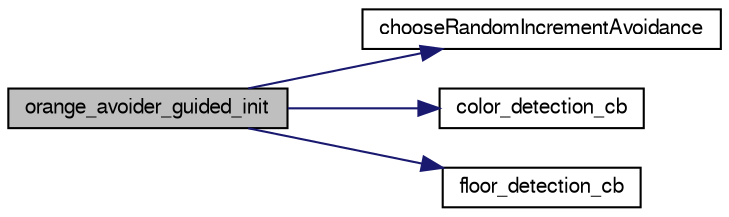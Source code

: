 digraph "orange_avoider_guided_init"
{
  edge [fontname="FreeSans",fontsize="10",labelfontname="FreeSans",labelfontsize="10"];
  node [fontname="FreeSans",fontsize="10",shape=record];
  rankdir="LR";
  Node1 [label="orange_avoider_guided_init",height=0.2,width=0.4,color="black", fillcolor="grey75", style="filled", fontcolor="black"];
  Node1 -> Node2 [color="midnightblue",fontsize="10",style="solid",fontname="FreeSans"];
  Node2 [label="chooseRandomIncrementAvoidance",height=0.2,width=0.4,color="black", fillcolor="white", style="filled",URL="$orange__avoider__guided_8c.html#a1296b3545ad39ed2510a2057a20dfb26"];
  Node1 -> Node3 [color="midnightblue",fontsize="10",style="solid",fontname="FreeSans"];
  Node3 [label="color_detection_cb",height=0.2,width=0.4,color="black", fillcolor="white", style="filled",URL="$orange__avoider__guided_8c.html#a0111a459dae5b767ece1246ad1d1032e"];
  Node1 -> Node4 [color="midnightblue",fontsize="10",style="solid",fontname="FreeSans"];
  Node4 [label="floor_detection_cb",height=0.2,width=0.4,color="black", fillcolor="white", style="filled",URL="$orange__avoider__guided_8c.html#a3195b561be7153ab68967154ee6a4d3a"];
}
